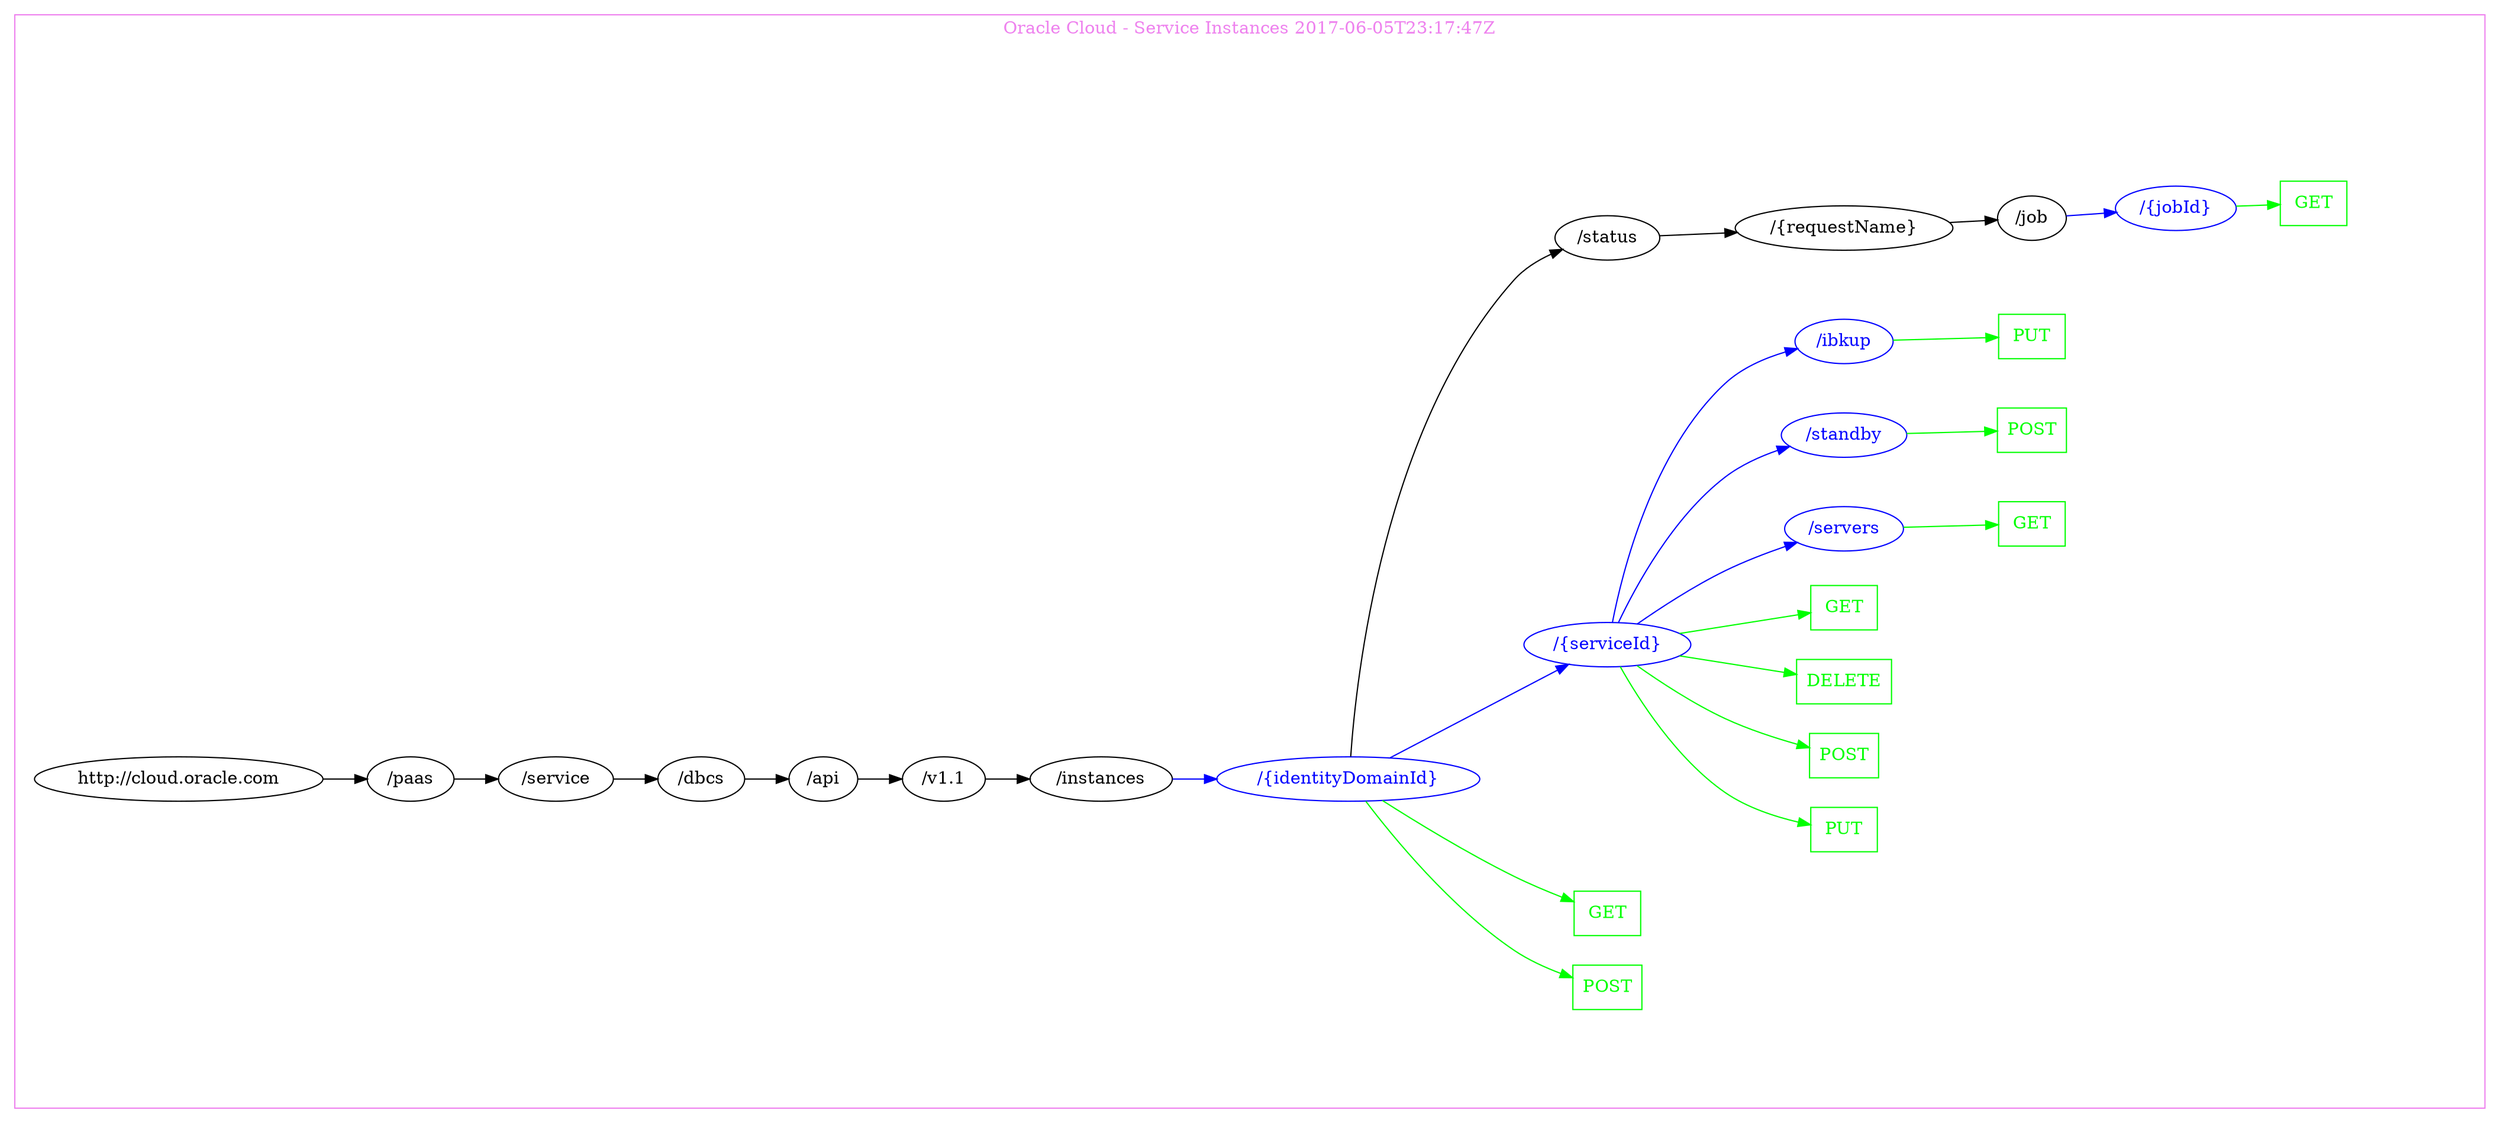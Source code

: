 digraph Cloud_Computing_REST_API {
rankdir="LR";
subgraph cluster_0 {
label="Oracle Cloud - Service Instances 2017-06-05T23:17:47Z"
color=violet
fontcolor=violet
subgraph cluster_1 {
label=""
color=white
fontcolor=white
node1 [label="http://cloud.oracle.com", shape="ellipse", color="black", fontcolor="black"]
node1 -> node2 [color="black", fontcolor="black"]
subgraph cluster_2 {
label=""
color=white
fontcolor=white
node2 [label="/paas", shape="ellipse", color="black", fontcolor="black"]
node2 -> node3 [color="black", fontcolor="black"]
subgraph cluster_3 {
label=""
color=white
fontcolor=white
node3 [label="/service", shape="ellipse", color="black", fontcolor="black"]
node3 -> node4 [color="black", fontcolor="black"]
subgraph cluster_4 {
label=""
color=white
fontcolor=white
node4 [label="/dbcs", shape="ellipse", color="black", fontcolor="black"]
node4 -> node5 [color="black", fontcolor="black"]
subgraph cluster_5 {
label=""
color=white
fontcolor=white
node5 [label="/api", shape="ellipse", color="black", fontcolor="black"]
node5 -> node6 [color="black", fontcolor="black"]
subgraph cluster_6 {
label=""
color=white
fontcolor=white
node6 [label="/v1.1", shape="ellipse", color="black", fontcolor="black"]
node6 -> node7 [color="black", fontcolor="black"]
subgraph cluster_7 {
label=""
color=white
fontcolor=white
node7 [label="/instances", shape="ellipse", color="black", fontcolor="black"]
node7 -> node8 [color="blue", fontcolor="blue"]
subgraph cluster_8 {
label=""
color=white
fontcolor=white
node8 [label="/{identityDomainId}", shape="ellipse", color="blue", fontcolor="blue"]
node8 -> node9 [color="green", fontcolor="green"]
subgraph cluster_9 {
label=""
color=white
fontcolor=white
node9 [label="POST", shape="box", color="green", fontcolor="green"]
}
node8 -> node10 [color="green", fontcolor="green"]
subgraph cluster_10 {
label=""
color=white
fontcolor=white
node10 [label="GET", shape="box", color="green", fontcolor="green"]
}
node8 -> node11 [color="blue", fontcolor="blue"]
subgraph cluster_11 {
label=""
color=white
fontcolor=white
node11 [label="/{serviceId}", shape="ellipse", color="blue", fontcolor="blue"]
node11 -> node12 [color="green", fontcolor="green"]
subgraph cluster_12 {
label=""
color=white
fontcolor=white
node12 [label="PUT", shape="box", color="green", fontcolor="green"]
}
node11 -> node13 [color="green", fontcolor="green"]
subgraph cluster_13 {
label=""
color=white
fontcolor=white
node13 [label="POST", shape="box", color="green", fontcolor="green"]
}
node11 -> node14 [color="green", fontcolor="green"]
subgraph cluster_14 {
label=""
color=white
fontcolor=white
node14 [label="DELETE", shape="box", color="green", fontcolor="green"]
}
node11 -> node15 [color="green", fontcolor="green"]
subgraph cluster_15 {
label=""
color=white
fontcolor=white
node15 [label="GET", shape="box", color="green", fontcolor="green"]
}
node11 -> node16 [color="blue", fontcolor="blue"]
subgraph cluster_16 {
label=""
color=white
fontcolor=white
node16 [label="/servers", shape="ellipse", color="blue", fontcolor="blue"]
node16 -> node17 [color="green", fontcolor="green"]
subgraph cluster_17 {
label=""
color=white
fontcolor=white
node17 [label="GET", shape="box", color="green", fontcolor="green"]
}
}
node11 -> node18 [color="blue", fontcolor="blue"]
subgraph cluster_18 {
label=""
color=white
fontcolor=white
node18 [label="/standby", shape="ellipse", color="blue", fontcolor="blue"]
node18 -> node19 [color="green", fontcolor="green"]
subgraph cluster_19 {
label=""
color=white
fontcolor=white
node19 [label="POST", shape="box", color="green", fontcolor="green"]
}
}
node11 -> node20 [color="blue", fontcolor="blue"]
subgraph cluster_20 {
label=""
color=white
fontcolor=white
node20 [label="/ibkup", shape="ellipse", color="blue", fontcolor="blue"]
node20 -> node21 [color="green", fontcolor="green"]
subgraph cluster_21 {
label=""
color=white
fontcolor=white
node21 [label="PUT", shape="box", color="green", fontcolor="green"]
}
}
}
node8 -> node22 [color="black", fontcolor="black"]
subgraph cluster_22 {
label=""
color=white
fontcolor=white
node22 [label="/status", shape="ellipse", color="black", fontcolor="black"]
node22 -> node23 [color="black", fontcolor="black"]
subgraph cluster_23 {
label=""
color=white
fontcolor=white
node23 [label="/{requestName}", shape="ellipse", color="black", fontcolor="black"]
node23 -> node24 [color="black", fontcolor="black"]
subgraph cluster_24 {
label=""
color=white
fontcolor=white
node24 [label="/job", shape="ellipse", color="black", fontcolor="black"]
node24 -> node25 [color="blue", fontcolor="blue"]
subgraph cluster_25 {
label=""
color=white
fontcolor=white
node25 [label="/{jobId}", shape="ellipse", color="blue", fontcolor="blue"]
node25 -> node26 [color="green", fontcolor="green"]
subgraph cluster_26 {
label=""
color=white
fontcolor=white
node26 [label="GET", shape="box", color="green", fontcolor="green"]
}
}
}
}
}
}
}
}
}
}
}
}
}
}
}
